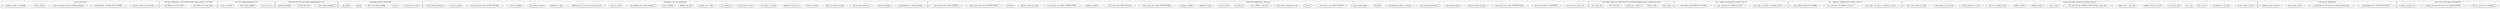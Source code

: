 digraph softirq_c{
        subgraph cluster_irq_exit{
                label="void irq_exit(void)"

                account_system_vtime[label="account_system_vtime(current)"];
                sub_ppreempt_count[label="sub_ppreempt_count(IRQ_EXIT_OFFSET)"];
                not_in_interrupt_and_local_softirq_pending[label="not_in_interrupt_and_local_softirq_pending"];
                invoke_softirq[label="invoke_softirq()"];
                preempt_enable_no_resched[label="preempt_enable_no_resched()"];
        }

        subgraph cluster_openn_softirq{
                label="void open_softirq(int nr, void (*action)(struct softirq_action*), void *data)";
                set_softirq_vec_nr_data_data[label="set_softirq_vec_nr_data_data"];
                set_softirq_vec_action_action[label="set_softirq_vec_action_action"];
        }

        subgraph cluster_raise_softirq{
                label="void raise_softirq(unsigned int nr)";

                local_irq_save[label="local_irq_save()"];
                raise_softirq_irqoff[label="raise_softirq_irqoff(nr)"];
                local_irq_restore[label="local_irq_restore(flags)"];
        }

        subgraph cluster_raise_softirq_irqoff{
                label="inline fastcall void raise_softirq_irqoff(unsigned int nr)";
                __raise_softirq_irqoff[label="__raise_softirq_irqoff(nr)"];
                in_interrupt_null[label="in_interrupt_null"];
                wakeup_softirqd[label="wakeup_softirqd()"];
        }

        subgraph cluster_do_softirq{
                label="asmlinkage void do_softirq(void)";

                in_interrupt_not_null[label="in_interrupt_not_null"];
                return[label="return"];
                local_irq_save[label="local_irq_save()"];
                get_local_softirq_pending[label="get_local_softirq_pending"];
                pinding[label="pinding"];
                __do_softirq[label="__do_softirq()"];
                local_irq_restore[label="local_irq_restore()"];
        }

        subgraph cluster___do_softirq{
                label="asmlinkage void __do_softirq(void)";

                set_pending_local_softirq_pending[label="set_pending_local_softirq_pending"];
                local_hb_disable[label="local_hb_disable()"];
                set_cpu_smp_processor_id[label="set_cpu_smp_processor_id"];

                clear_local_softirq_pending[label="clear_local_softirq_pending"];
                local_irq_enable[label="local_irq_enable()"];
                pending_lowest_bit_set[label="pending_lowest_bit_set"];
                call_softirq_vec_action[label="call_softirq_vec_action"];
                rec_bh_qsctr_inc_cpu[label="rec_bh_qsctr_inc_cpu"];
                inc_softriq_vec[label="inc_softriq_vec"];
                pending_move_right_1[label="pending_move_right_1"];
                pending_not_null[label="pending_not_null"];
                local_irq_disable[label="local_irq_disable()"];
                set_pending_local_softirq_pending_1[label="set_pending_local_softirq_pending"];
                dec_max_restart[label="dec_max_restart"];
                pending_not_null_and_max_restart_not_null[label="pending_not_null_and_max_restart_not_null"];
                pending_not_null_1[label="pending_not_null"];
                call_wakeup_softirqd[label="call_wakeup_softirqd"];
                __local_hb_enable[label="__local_hb_enable()"];
        }

        subgraph cluster_ksoftirqd{
                label="static int ksoftirqd(void *__bind_cpu)";

                set_user_nice[label="set_user_nice_current_19"];
                set_current_flags_PF_NOFREEZE[label="set_current_flags_PF_NOFREEZE"];
                set_current_state_TASK_INTERRUPTIBLE[label="set_current_state_TASK_INTERRUPTIBLE"];
                kthread_should_stop_null[label="kthread_should_stop_null"];
                call_preempt_disable[label="call_preempt_disable"];
                local_softirq_pending_null[label="local_softirq_pending_null"];
                call_preempt_enable_no_resched[label="call_preempt_enable_no_resched"];
                schedule[label="schedule()"];
                preempt_disable[label="call_preempt_disable"];
                __set_current_state_TASK_RUNNING[label="__set_current_state_TASK_RUNNING"];
                return_1[label="return 0"]
                local_softirq_pending_not_null[label="local_softirq_pending_not_null"];
                cpu_is_offline[label="cpu_is_offline(__bind_cpu)"];
                do_softirq[label="do_softirq()"];
                preempt_enable_no_resched[label="preempt_enable_no_resched()"];
                cond_resched[label="cond_resched()"];
                preempt_disable_1[label="preempt_disable()"];
                preempt_enable_1[label="preempt_enable()"];
                set_current_state_TASK_INTERRUPTIBLE_1[label="set_current_state_TASK_INTERRUPTIBLE"];
                __set_current_state_TAKS_RUNNING[label="__set_current_state_TAKS_RUNNING"];
                preempt_enable_2[label="preempt_enable()"];
                set_current_state_TASK_INTERRUPTIBLE_2[label="set_current_state_TASK_INTERRUPTIBLE"];
                kthread_should_stop_null_1[label="kthread_should_stop_null"];
                schedule_1[label="schedule()"];
                set_current_state_TASK_INTERRUPTIBLE_3[label="set_current_state_TASK_INTERRUPTIBLE"];
                __set_current_state_TASK_RUNNING_1[label="__set_current_state_TASK_RUNNING"];
                return[label="return 0"];
        }

        subgraph cluster_tasklet_init{
                label="void tasklet_init(struct tasklet_struct *t,void (*func)(unsigned long), unsigned long data)";

                clear_t_next[label="clear_t_next"];
                clear_t_state[label="clear_t_state"];
                atomic_set_t_count_0[label="atomic_set_t_count_0"];
                set_t_func_func[label="set_t_func_func"];
                set_t_data_data[label="set_t_data_data"];        
        }

        subgraph cluster___tasklet_schedule{
                label="void __tasklet_schedule(struct tasklet_struct *t)";

                local_irq_save[label="local_irq_save"];
                set_t_next___get_cput_var_tasklet_vec_list[label="set_t_next___get_cput_var_tasklet_vec_list"];
                set___get_cput_var_tasklet_vec_list_t[label="set___get_cput_var_tasklet_vec_list_t"];
raise_softirq_irqoff_TASKLET_SOFTIRQ[label="raise_softirq_irqoff_TASKLET_SOFTIRQ"];
                local_irq_restore[label="local_irq_restore"];
        }

        subgraph cluster___taslket_hi_schedule{
                label="void __tasklet_hi_schedule(struct tasklet_struct *t)";

                local_irq_save[label="local_irq_save"];
                set_t_next___get_cpu_var_tasklet_hi_vec_list[label="set_t_next___get_cpu_var_tasklet_hi_vec_list"];
                set___get_cput_var_tasklet_hi_vec_list_t[label="set___get_cput_var_tasklet_hi_vec_list_t"];
raise_softirq_irqoff_HI_SOFTIRQ[label="raise_softirq_irqoff_HI_SOFTIRQ"];
                local_irq_restore[label="local_irq_restore"];
        }

        subgraph cluster_tasklet_action{
                label="static void tasklet_action(struct softirq_action *a)";

                local_irq_disable[label="local_irq_disable"];
                set_list_tasklet_vec_list[label="set_list_tasklet_vec_list"];
                set_tasklet_vec_list_null[label="set_tasklet_vec_list_null"];
                local_irq_enable[label="local_irq_enable"];
                list_not_null[label="list_not_null"];
                set_t_list[label="set_t_list"];
                set_list_list_next[label="set_list_list_next"];
                tasklet_trylock_t_not_null[label="tasklet_trylock_t_not_null"];
                atomic_read_t_count_null[label="atomic_read_t_count_null"];
                test_and_clear_bit_TASKLET_STATE_SCHED_t_state_null[label="test_and_clear_bit_TASKLET_STATE_SCHED_t_state_null"];
                t_func_t_data[label="t_func_t_data"];
                tasklet_unlock_t[label="tasklet_unlock_t"];
                tasklet_unlock_t_1[label="tasklet_unlock_t"];
                local_irq_disable[label="local_irq_disable"];
                set_t_next_tasklet_vec_list[label="set_t_next_tasklet_vec_list"];
                raise_softirq_irqoff_TASKLET_SOFTIRQ[label="raise_softirq_irqoff_TASKLET_SOFTIRQ"];
                local_irq_enable[label="local_irq_enable"];
        }

        subgraph cluster_tasklet_action{
                label="static void tasklet_action(struct softirq_action *a)";

                local_irq_disable[label="local_irq_disable"];
                set_list_tasklet_hi_vec_list[label="set_list_tasklet_hi_vec_list"];
                set_tasklet_hi_vec_list_null[label="set_tasklet_hi_vec_list_null"];
                local_irq_enable[label="local_irq_enable"];
                list_not_null[label="list_not_null"];
                set_t_list[label="set_t_list"];
                set_list_list_next[label="set_list_list_next"];
                tasklet_trylock_t_not_null[label="tasklet_trylock_t_not_null"];
                atomic_read_t_count_null[label="atomic_read_t_count_null"];
                test_and_clear_bit_TASKLET_STATE_SCHED_t_state_null[label="test_and_clear_bit_TASKLET_STATE_SCHED_t_state_null"];
                t_func_t_data[label="t_func_t_data"];
                tasklet_unlock_t[label="tasklet_unlock_t"];
                tasklet_unlock_t_1[label="tasklet_unlock_t"];
                local_irq_disable[label="local_irq_disable"];
                set_t_next_tasklet_hi_vec_list[label="set_t_next_tasklet_hi_vec_list"];
                raise_softirq_irqoff_HI_SOFTIRQ[label="raise_softirq_irqoff_HIH_SOFTIRQ"];
                local_irq_enable[label="local_irq_enable"];
        }

		subgraph cluster_local_bh_enable{
				label="void local_bh_enable(void)";
				sub_preempt_count[label="sub_preempt_count (SOFTIRQ_OFFSET-1)"];
				in_interrupt_not_null_and_local_softirq_pending_true[label="in_interrupt_not_null_and_local_softirq_pending_true"];
				do_softirq[label="do_softirq ()"];
				dec_preempt_count[label="dec_preempt_count ()"];
				preempt_check_resched[label="preempt_check_resched ()"];
		}

		subgraph cluster_wakeup_softirqd{
			label="static inline void wakeup_softirqd(void)";
			set_tsk___get_cpu_var_ksoftirqd[label="set_tsk___get_cpu_var_ksoftirqd"];
			tsk_not_null_and_tsk_state_not_eq_TASK_RUNNING[label="tsk_not_null_and_tsk_state_not_eq_TASK_RUNNING"];
			wake_up_process_tsk[label="wake_up_process_tsk"];
		}

		subgraph cluster___do_softirq{
			label="asmlinkage void __do_softirq(void)";
			set_max_restart_MAX_SOFTIRQ_RESTART[label="set_max_restart_MAX_SOFTIRQ_RESTART"];
			set_pending_local_softirq_pending[label="set_pending_local_softirq_pending"];
			local_bh_disable[label="local_bh_disable"];
			set_cpu_smp_processor_id[label="set_cpu_smp_processor_id"];
			local_softirq_pending_0
		}
}
